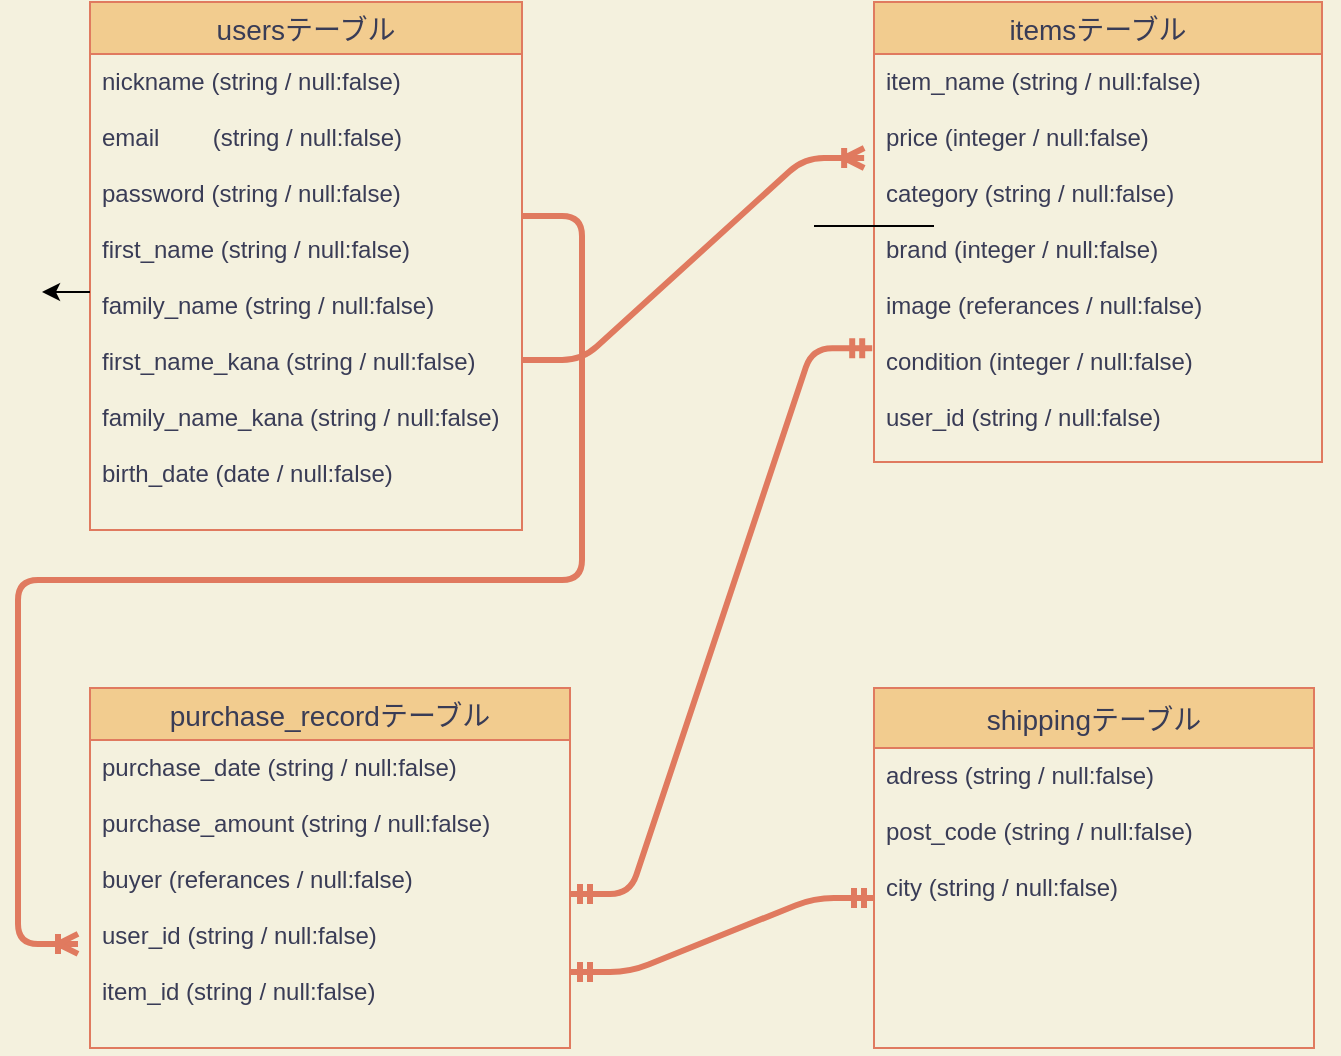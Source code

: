 <mxfile>
    <diagram id="Vfl8BwKdOU-0nrbI-BSE" name="ページ1">
        <mxGraphModel dx="688" dy="570" grid="1" gridSize="12" guides="1" tooltips="1" connect="1" arrows="1" fold="1" page="0" pageScale="1" pageWidth="827" pageHeight="1169" background="#F4F1DE" math="0" shadow="0">
            <root>
                <mxCell id="0"/>
                <mxCell id="1" parent="0"/>
                <mxCell id="2" value="purchase_recordテーブル" style="swimlane;fontStyle=0;childLayout=stackLayout;horizontal=1;startSize=26;horizontalStack=0;resizeParent=1;resizeParentMax=0;resizeLast=0;collapsible=1;marginBottom=0;align=center;fontSize=14;fillColor=#F2CC8F;strokeColor=#E07A5F;fontColor=#393C56;" parent="1" vertex="1">
                    <mxGeometry x="48" y="363" width="240" height="180" as="geometry"/>
                </mxCell>
                <mxCell id="3" value="purchase_date (string / null:false)&#10;&#10;purchase_amount (string / null:false)&#10;&#10;buyer (referances / null:false)&#10;&#10;user_id (string / null:false)&#10;&#10;item_id (string / null:false)" style="text;strokeColor=none;fillColor=none;spacingLeft=4;spacingRight=4;overflow=hidden;rotatable=0;points=[[0,0.5],[1,0.5]];portConstraint=eastwest;fontSize=12;fontColor=#393C56;" parent="2" vertex="1">
                    <mxGeometry y="26" width="240" height="154" as="geometry"/>
                </mxCell>
                <mxCell id="10" value="shippingテーブル" style="swimlane;fontStyle=0;childLayout=stackLayout;horizontal=1;startSize=30;horizontalStack=0;resizeParent=1;resizeParentMax=0;resizeLast=0;collapsible=1;marginBottom=0;align=center;fontSize=14;fillColor=#F2CC8F;strokeColor=#E07A5F;fontColor=#393C56;" parent="1" vertex="1">
                    <mxGeometry x="440" y="363" width="220" height="180" as="geometry"/>
                </mxCell>
                <mxCell id="12" value="adress (string / null:false)&#10;&#10;post_code (string / null:false)&#10;&#10;city (string / null:false)" style="text;strokeColor=none;fillColor=none;spacingLeft=4;spacingRight=4;overflow=hidden;rotatable=0;points=[[0,0.5],[1,0.5]];portConstraint=eastwest;fontSize=12;fontColor=#393C56;" parent="10" vertex="1">
                    <mxGeometry y="30" width="220" height="150" as="geometry"/>
                </mxCell>
                <mxCell id="14" value="itemsテーブル" style="swimlane;fontStyle=0;childLayout=stackLayout;horizontal=1;startSize=26;horizontalStack=0;resizeParent=1;resizeParentMax=0;resizeLast=0;collapsible=1;marginBottom=0;align=center;fontSize=14;fillColor=#F2CC8F;strokeColor=#E07A5F;fontColor=#393C56;" parent="1" vertex="1">
                    <mxGeometry x="440" y="20" width="224" height="230" as="geometry"/>
                </mxCell>
                <mxCell id="15" value="item_name (string / null:false)&#10;&#10;price (integer / null:false)&#10;&#10;category (string / null:false)&#10;&#10;brand (integer / null:false)&#10;&#10;image (referances / null:false)&#10;&#10;condition (integer / null:false)&#10;&#10;user_id (string / null:false)" style="text;strokeColor=none;fillColor=none;spacingLeft=4;spacingRight=4;overflow=hidden;rotatable=0;points=[[0,0.5],[1,0.5]];portConstraint=eastwest;fontSize=12;fontColor=#393C56;" parent="14" vertex="1">
                    <mxGeometry y="26" width="224" height="204" as="geometry"/>
                </mxCell>
                <mxCell id="29" style="edgeStyle=orthogonalEdgeStyle;rounded=0;orthogonalLoop=1;jettySize=auto;html=1;exitX=1;exitY=0.5;exitDx=0;exitDy=0;labelBackgroundColor=#F4F1DE;strokeColor=#E07A5F;fontColor=#393C56;" parent="14" source="15" target="15" edge="1">
                    <mxGeometry relative="1" as="geometry"/>
                </mxCell>
                <object label="usersテーブル" id="18">
                    <mxCell style="swimlane;fontStyle=0;childLayout=stackLayout;horizontal=1;startSize=26;horizontalStack=0;resizeParent=1;resizeParentMax=0;resizeLast=0;collapsible=1;marginBottom=0;align=center;fontSize=14;fillColor=#F2CC8F;strokeColor=#E07A5F;fontColor=#393C56;" parent="1" vertex="1">
                        <mxGeometry x="48" y="20" width="216" height="264" as="geometry">
                            <mxRectangle x="110" y="60" width="50" height="26" as="alternateBounds"/>
                        </mxGeometry>
                    </mxCell>
                </object>
                <mxCell id="19" value="nickname (string / null:false)&#10;&#10;email        (string / null:false)&#10;&#10;password (string / null:false)&#10;&#10;first_name (string / null:false)&#10;&#10;family_name (string / null:false)&#10;&#10;first_name_kana (string / null:false)&#10;&#10;family_name_kana (string / null:false)&#10;&#10;birth_date (date / null:false)&#10;&#10;" style="text;strokeColor=none;fillColor=none;spacingLeft=4;spacingRight=4;overflow=hidden;rotatable=0;points=[[0,0.5],[1,0.5]];portConstraint=eastwest;fontSize=12;fontColor=#393C56;" parent="18" vertex="1">
                    <mxGeometry y="26" width="216" height="238" as="geometry"/>
                </mxCell>
                <mxCell id="43" value="" style="line;strokeWidth=1;rotatable=0;dashed=0;labelPosition=right;align=left;verticalAlign=middle;spacingTop=0;spacingLeft=6;points=[];portConstraint=eastwest;" parent="1" vertex="1">
                    <mxGeometry x="410" y="127" width="60" height="10" as="geometry"/>
                </mxCell>
                <mxCell id="50" value="" style="edgeStyle=entityRelationEdgeStyle;fontSize=12;html=1;endArrow=ERmandOne;startArrow=ERmandOne;strokeColor=#E07A5F;strokeWidth=3;fillColor=#F2CC8F;entryX=-0.004;entryY=0.721;entryDx=0;entryDy=0;entryPerimeter=0;" parent="1" target="15" edge="1">
                    <mxGeometry width="100" height="100" relative="1" as="geometry">
                        <mxPoint x="288" y="466" as="sourcePoint"/>
                        <mxPoint x="372" y="348" as="targetPoint"/>
                    </mxGeometry>
                </mxCell>
                <mxCell id="52" value="" style="edgeStyle=entityRelationEdgeStyle;fontSize=12;html=1;endArrow=ERoneToMany;strokeColor=#E07A5F;strokeWidth=3;fillColor=#F2CC8F;entryX=-0.022;entryY=0.255;entryDx=0;entryDy=0;entryPerimeter=0;" parent="1" target="15" edge="1">
                    <mxGeometry width="100" height="100" relative="1" as="geometry">
                        <mxPoint x="264" y="199" as="sourcePoint"/>
                        <mxPoint x="432" y="100" as="targetPoint"/>
                    </mxGeometry>
                </mxCell>
                <mxCell id="55" value="" style="edgeStyle=entityRelationEdgeStyle;fontSize=12;html=1;endArrow=ERmandOne;startArrow=ERmandOne;strokeColor=#E07A5F;strokeWidth=3;fillColor=#F2CC8F;entryX=0;entryY=0.5;entryDx=0;entryDy=0;" parent="1" target="12" edge="1">
                    <mxGeometry width="100" height="100" relative="1" as="geometry">
                        <mxPoint x="288" y="505" as="sourcePoint"/>
                        <mxPoint x="440.004" y="250.004" as="targetPoint"/>
                    </mxGeometry>
                </mxCell>
                <mxCell id="56" value="" style="edgeStyle=entityRelationEdgeStyle;fontSize=12;html=1;endArrow=ERoneToMany;strokeColor=#E07A5F;strokeWidth=3;fillColor=#F2CC8F;" parent="1" edge="1">
                    <mxGeometry width="100" height="100" relative="1" as="geometry">
                        <mxPoint x="264" y="127" as="sourcePoint"/>
                        <mxPoint x="42" y="490.97" as="targetPoint"/>
                    </mxGeometry>
                </mxCell>
                <mxCell id="58" style="edgeStyle=orthogonalEdgeStyle;rounded=0;orthogonalLoop=1;jettySize=auto;html=1;" edge="1" parent="1" source="19">
                    <mxGeometry relative="1" as="geometry">
                        <mxPoint x="24" y="165" as="targetPoint"/>
                    </mxGeometry>
                </mxCell>
            </root>
        </mxGraphModel>
    </diagram>
</mxfile>